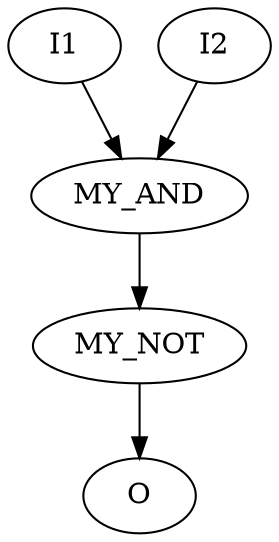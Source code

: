 
digraph test {

I1 [LABEL = "INPUT"];
I2 [LABEL = "INPUT"];

MY_AND [LABEL = "AND2" ];
MY_NOT [LABEL = "NOT" ];

O [LABEL = "OUTPUT"];

I1 -> MY_AND -> MY_NOT;
I2 -> MY_AND;

MY_NOT -> O;

}
